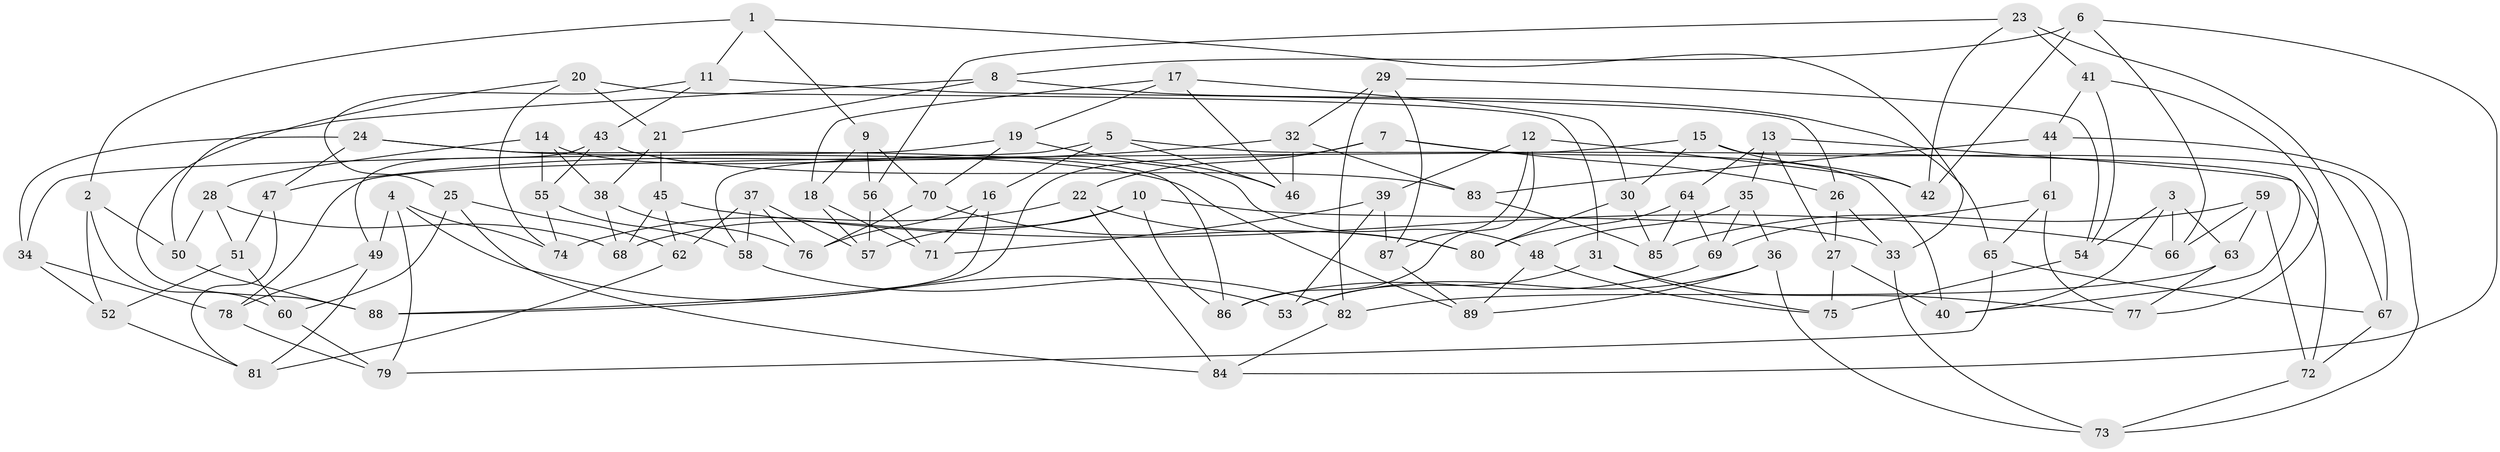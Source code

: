 // Generated by graph-tools (version 1.1) at 2025/50/03/09/25 03:50:57]
// undirected, 89 vertices, 178 edges
graph export_dot {
graph [start="1"]
  node [color=gray90,style=filled];
  1;
  2;
  3;
  4;
  5;
  6;
  7;
  8;
  9;
  10;
  11;
  12;
  13;
  14;
  15;
  16;
  17;
  18;
  19;
  20;
  21;
  22;
  23;
  24;
  25;
  26;
  27;
  28;
  29;
  30;
  31;
  32;
  33;
  34;
  35;
  36;
  37;
  38;
  39;
  40;
  41;
  42;
  43;
  44;
  45;
  46;
  47;
  48;
  49;
  50;
  51;
  52;
  53;
  54;
  55;
  56;
  57;
  58;
  59;
  60;
  61;
  62;
  63;
  64;
  65;
  66;
  67;
  68;
  69;
  70;
  71;
  72;
  73;
  74;
  75;
  76;
  77;
  78;
  79;
  80;
  81;
  82;
  83;
  84;
  85;
  86;
  87;
  88;
  89;
  1 -- 9;
  1 -- 2;
  1 -- 33;
  1 -- 11;
  2 -- 50;
  2 -- 60;
  2 -- 52;
  3 -- 63;
  3 -- 66;
  3 -- 40;
  3 -- 54;
  4 -- 79;
  4 -- 53;
  4 -- 74;
  4 -- 49;
  5 -- 72;
  5 -- 58;
  5 -- 46;
  5 -- 16;
  6 -- 66;
  6 -- 8;
  6 -- 42;
  6 -- 84;
  7 -- 26;
  7 -- 40;
  7 -- 22;
  7 -- 88;
  8 -- 65;
  8 -- 21;
  8 -- 50;
  9 -- 56;
  9 -- 70;
  9 -- 18;
  10 -- 57;
  10 -- 68;
  10 -- 86;
  10 -- 33;
  11 -- 43;
  11 -- 26;
  11 -- 25;
  12 -- 42;
  12 -- 39;
  12 -- 86;
  12 -- 87;
  13 -- 40;
  13 -- 35;
  13 -- 64;
  13 -- 27;
  14 -- 55;
  14 -- 28;
  14 -- 38;
  14 -- 48;
  15 -- 78;
  15 -- 42;
  15 -- 30;
  15 -- 67;
  16 -- 88;
  16 -- 76;
  16 -- 71;
  17 -- 19;
  17 -- 18;
  17 -- 30;
  17 -- 46;
  18 -- 71;
  18 -- 57;
  19 -- 34;
  19 -- 46;
  19 -- 70;
  20 -- 88;
  20 -- 74;
  20 -- 31;
  20 -- 21;
  21 -- 45;
  21 -- 38;
  22 -- 84;
  22 -- 74;
  22 -- 80;
  23 -- 42;
  23 -- 67;
  23 -- 41;
  23 -- 56;
  24 -- 89;
  24 -- 86;
  24 -- 34;
  24 -- 47;
  25 -- 62;
  25 -- 60;
  25 -- 84;
  26 -- 27;
  26 -- 33;
  27 -- 40;
  27 -- 75;
  28 -- 68;
  28 -- 50;
  28 -- 51;
  29 -- 54;
  29 -- 32;
  29 -- 87;
  29 -- 82;
  30 -- 80;
  30 -- 85;
  31 -- 53;
  31 -- 77;
  31 -- 75;
  32 -- 83;
  32 -- 47;
  32 -- 46;
  33 -- 73;
  34 -- 52;
  34 -- 78;
  35 -- 69;
  35 -- 48;
  35 -- 36;
  36 -- 73;
  36 -- 53;
  36 -- 89;
  37 -- 57;
  37 -- 76;
  37 -- 58;
  37 -- 62;
  38 -- 68;
  38 -- 76;
  39 -- 71;
  39 -- 53;
  39 -- 87;
  41 -- 77;
  41 -- 44;
  41 -- 54;
  43 -- 49;
  43 -- 55;
  43 -- 83;
  44 -- 73;
  44 -- 61;
  44 -- 83;
  45 -- 62;
  45 -- 66;
  45 -- 68;
  47 -- 81;
  47 -- 51;
  48 -- 75;
  48 -- 89;
  49 -- 78;
  49 -- 81;
  50 -- 88;
  51 -- 52;
  51 -- 60;
  52 -- 81;
  54 -- 75;
  55 -- 58;
  55 -- 74;
  56 -- 71;
  56 -- 57;
  58 -- 82;
  59 -- 85;
  59 -- 63;
  59 -- 72;
  59 -- 66;
  60 -- 79;
  61 -- 77;
  61 -- 65;
  61 -- 69;
  62 -- 81;
  63 -- 77;
  63 -- 82;
  64 -- 69;
  64 -- 85;
  64 -- 80;
  65 -- 67;
  65 -- 79;
  67 -- 72;
  69 -- 86;
  70 -- 76;
  70 -- 80;
  72 -- 73;
  78 -- 79;
  82 -- 84;
  83 -- 85;
  87 -- 89;
}

